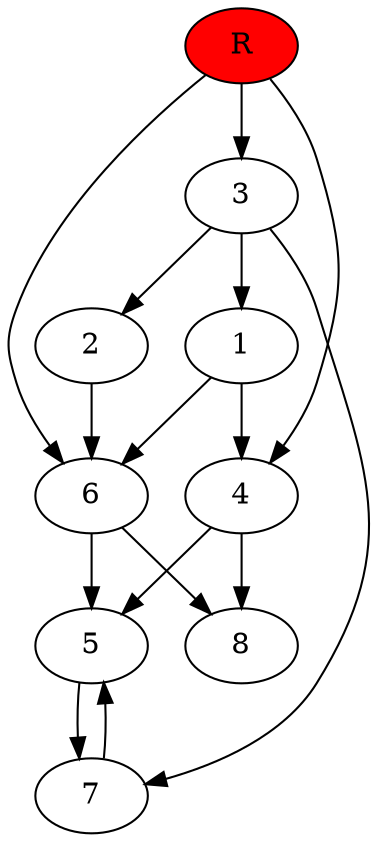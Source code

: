 digraph prb3640 {
	1
	2
	3
	4
	5
	6
	7
	8
	R [fillcolor="#ff0000" style=filled]
	1 -> 4
	1 -> 6
	2 -> 6
	3 -> 1
	3 -> 2
	3 -> 7
	4 -> 5
	4 -> 8
	5 -> 7
	6 -> 5
	6 -> 8
	7 -> 5
	R -> 3
	R -> 4
	R -> 6
}
